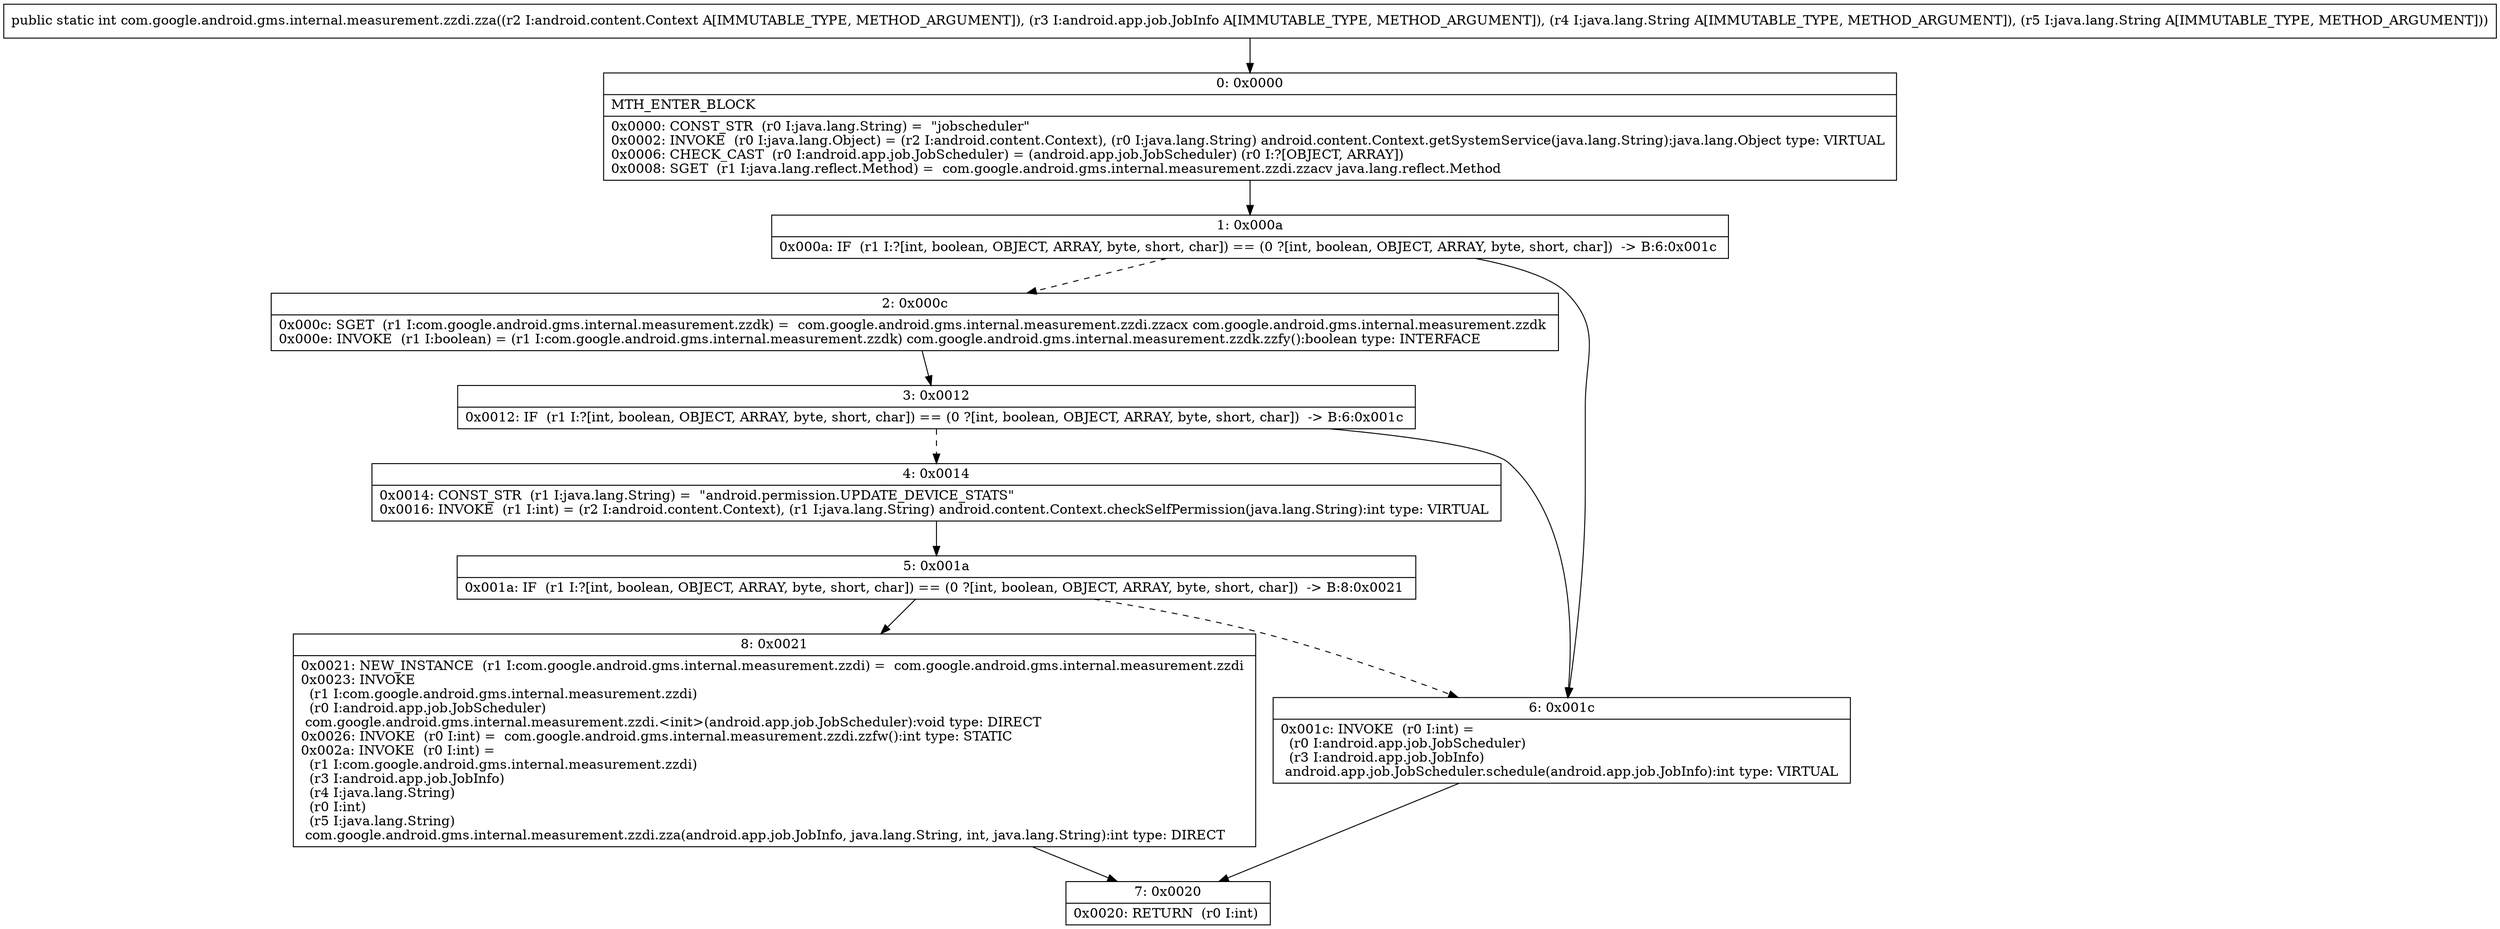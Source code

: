 digraph "CFG forcom.google.android.gms.internal.measurement.zzdi.zza(Landroid\/content\/Context;Landroid\/app\/job\/JobInfo;Ljava\/lang\/String;Ljava\/lang\/String;)I" {
Node_0 [shape=record,label="{0\:\ 0x0000|MTH_ENTER_BLOCK\l|0x0000: CONST_STR  (r0 I:java.lang.String) =  \"jobscheduler\" \l0x0002: INVOKE  (r0 I:java.lang.Object) = (r2 I:android.content.Context), (r0 I:java.lang.String) android.content.Context.getSystemService(java.lang.String):java.lang.Object type: VIRTUAL \l0x0006: CHECK_CAST  (r0 I:android.app.job.JobScheduler) = (android.app.job.JobScheduler) (r0 I:?[OBJECT, ARRAY]) \l0x0008: SGET  (r1 I:java.lang.reflect.Method) =  com.google.android.gms.internal.measurement.zzdi.zzacv java.lang.reflect.Method \l}"];
Node_1 [shape=record,label="{1\:\ 0x000a|0x000a: IF  (r1 I:?[int, boolean, OBJECT, ARRAY, byte, short, char]) == (0 ?[int, boolean, OBJECT, ARRAY, byte, short, char])  \-\> B:6:0x001c \l}"];
Node_2 [shape=record,label="{2\:\ 0x000c|0x000c: SGET  (r1 I:com.google.android.gms.internal.measurement.zzdk) =  com.google.android.gms.internal.measurement.zzdi.zzacx com.google.android.gms.internal.measurement.zzdk \l0x000e: INVOKE  (r1 I:boolean) = (r1 I:com.google.android.gms.internal.measurement.zzdk) com.google.android.gms.internal.measurement.zzdk.zzfy():boolean type: INTERFACE \l}"];
Node_3 [shape=record,label="{3\:\ 0x0012|0x0012: IF  (r1 I:?[int, boolean, OBJECT, ARRAY, byte, short, char]) == (0 ?[int, boolean, OBJECT, ARRAY, byte, short, char])  \-\> B:6:0x001c \l}"];
Node_4 [shape=record,label="{4\:\ 0x0014|0x0014: CONST_STR  (r1 I:java.lang.String) =  \"android.permission.UPDATE_DEVICE_STATS\" \l0x0016: INVOKE  (r1 I:int) = (r2 I:android.content.Context), (r1 I:java.lang.String) android.content.Context.checkSelfPermission(java.lang.String):int type: VIRTUAL \l}"];
Node_5 [shape=record,label="{5\:\ 0x001a|0x001a: IF  (r1 I:?[int, boolean, OBJECT, ARRAY, byte, short, char]) == (0 ?[int, boolean, OBJECT, ARRAY, byte, short, char])  \-\> B:8:0x0021 \l}"];
Node_6 [shape=record,label="{6\:\ 0x001c|0x001c: INVOKE  (r0 I:int) = \l  (r0 I:android.app.job.JobScheduler)\l  (r3 I:android.app.job.JobInfo)\l android.app.job.JobScheduler.schedule(android.app.job.JobInfo):int type: VIRTUAL \l}"];
Node_7 [shape=record,label="{7\:\ 0x0020|0x0020: RETURN  (r0 I:int) \l}"];
Node_8 [shape=record,label="{8\:\ 0x0021|0x0021: NEW_INSTANCE  (r1 I:com.google.android.gms.internal.measurement.zzdi) =  com.google.android.gms.internal.measurement.zzdi \l0x0023: INVOKE  \l  (r1 I:com.google.android.gms.internal.measurement.zzdi)\l  (r0 I:android.app.job.JobScheduler)\l com.google.android.gms.internal.measurement.zzdi.\<init\>(android.app.job.JobScheduler):void type: DIRECT \l0x0026: INVOKE  (r0 I:int) =  com.google.android.gms.internal.measurement.zzdi.zzfw():int type: STATIC \l0x002a: INVOKE  (r0 I:int) = \l  (r1 I:com.google.android.gms.internal.measurement.zzdi)\l  (r3 I:android.app.job.JobInfo)\l  (r4 I:java.lang.String)\l  (r0 I:int)\l  (r5 I:java.lang.String)\l com.google.android.gms.internal.measurement.zzdi.zza(android.app.job.JobInfo, java.lang.String, int, java.lang.String):int type: DIRECT \l}"];
MethodNode[shape=record,label="{public static int com.google.android.gms.internal.measurement.zzdi.zza((r2 I:android.content.Context A[IMMUTABLE_TYPE, METHOD_ARGUMENT]), (r3 I:android.app.job.JobInfo A[IMMUTABLE_TYPE, METHOD_ARGUMENT]), (r4 I:java.lang.String A[IMMUTABLE_TYPE, METHOD_ARGUMENT]), (r5 I:java.lang.String A[IMMUTABLE_TYPE, METHOD_ARGUMENT])) }"];
MethodNode -> Node_0;
Node_0 -> Node_1;
Node_1 -> Node_2[style=dashed];
Node_1 -> Node_6;
Node_2 -> Node_3;
Node_3 -> Node_4[style=dashed];
Node_3 -> Node_6;
Node_4 -> Node_5;
Node_5 -> Node_6[style=dashed];
Node_5 -> Node_8;
Node_6 -> Node_7;
Node_8 -> Node_7;
}

